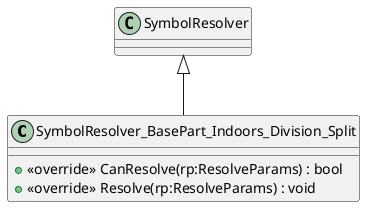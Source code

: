 @startuml
class SymbolResolver_BasePart_Indoors_Division_Split {
    + <<override>> CanResolve(rp:ResolveParams) : bool
    + <<override>> Resolve(rp:ResolveParams) : void
}
SymbolResolver <|-- SymbolResolver_BasePart_Indoors_Division_Split
@enduml
